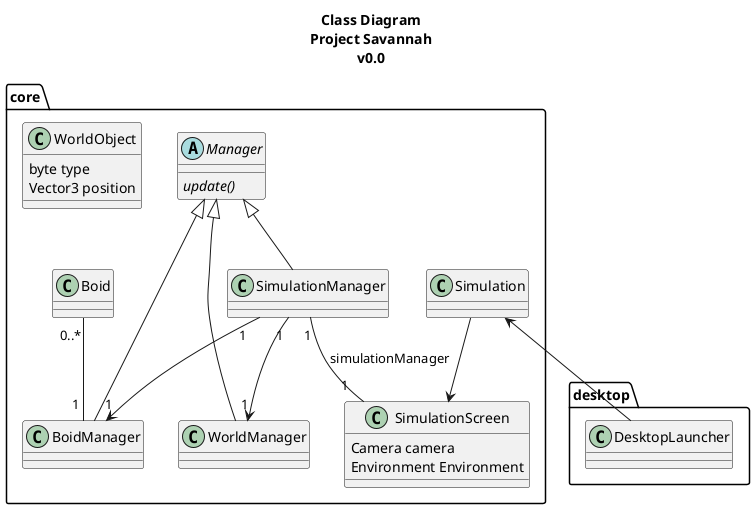 @startuml
title Class Diagram\nProject Savannah\nv0.0

package core <<Folder>> {
Simulation --> SimulationScreen
Manager <|-- BoidManager
Manager <|-- WorldManager
Manager <|-- SimulationManager
Boid "0..*" -- "1 " BoidManager
SimulationManager "1"-- "1 " SimulationScreen:  simulationManager
SimulationManager "1" --> "1" WorldManager
SimulationManager "1" --> "1" BoidManager

class Simulation

class SimulationScreen {
Camera camera
Environment Environment
}

abstract class Manager {
{abstract} update()
}

class BoidManager {
}

class SimulationManager {
}

class WorldManager {
}

class Boid {
}

class WorldObject {
byte type
Vector3 position
}
}

package desktop <<Folder>> {
Simulation <-- DesktopLauncher
class DesktopLauncher{
}
}

@enduml